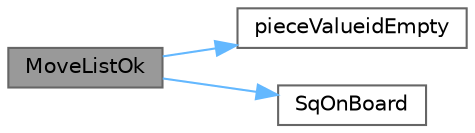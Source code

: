 digraph "MoveListOk"
{
 // INTERACTIVE_SVG=YES
 // LATEX_PDF_SIZE
  bgcolor="transparent";
  edge [fontname=Helvetica,fontsize=10,labelfontname=Helvetica,labelfontsize=10];
  node [fontname=Helvetica,fontsize=10,shape=box,height=0.2,width=0.4];
  rankdir="LR";
  Node1 [id="Node000001",label="MoveListOk",height=0.2,width=0.4,color="gray40", fillcolor="grey60", style="filled", fontcolor="black",tooltip="Validates that a move list is within bounds and references valid moves."];
  Node1 -> Node2 [id="edge1_Node000001_Node000002",color="steelblue1",style="solid",tooltip=" "];
  Node2 [id="Node000002",label="pieceValueidEmpty",height=0.2,width=0.4,color="grey40", fillcolor="white", style="filled",URL="$validate_8cpp.html#ac8317193b0ce2ab0c3d8d0f212cdd2b6",tooltip="Checks if the given piece code is either empty or a valid piece."];
  Node1 -> Node3 [id="edge2_Node000001_Node000003",color="steelblue1",style="solid",tooltip=" "];
  Node3 [id="Node000003",label="SqOnBoard",height=0.2,width=0.4,color="grey40", fillcolor="white", style="filled",URL="$validate_8cpp.html#ad5a569564ef016ed02a4fef23d89d9c4",tooltip="Checks if a given square index refers to a valid on-board square."];
}
